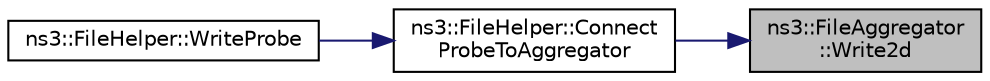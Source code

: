 digraph "ns3::FileAggregator::Write2d"
{
 // LATEX_PDF_SIZE
  edge [fontname="Helvetica",fontsize="10",labelfontname="Helvetica",labelfontsize="10"];
  node [fontname="Helvetica",fontsize="10",shape=record];
  rankdir="RL";
  Node1 [label="ns3::FileAggregator\l::Write2d",height=0.2,width=0.4,color="black", fillcolor="grey75", style="filled", fontcolor="black",tooltip="Writes 2 values to the file."];
  Node1 -> Node2 [dir="back",color="midnightblue",fontsize="10",style="solid",fontname="Helvetica"];
  Node2 [label="ns3::FileHelper::Connect\lProbeToAggregator",height=0.2,width=0.4,color="black", fillcolor="white", style="filled",URL="$classns3_1_1_file_helper.html#af67443ae87a58eeaa0536b38e9349a07",tooltip="Connects the probe to the aggregator."];
  Node2 -> Node3 [dir="back",color="midnightblue",fontsize="10",style="solid",fontname="Helvetica"];
  Node3 [label="ns3::FileHelper::WriteProbe",height=0.2,width=0.4,color="black", fillcolor="white", style="filled",URL="$classns3_1_1_file_helper.html#a365494ad1ae02d54ac2e3a134a101d2b",tooltip=" "];
}
